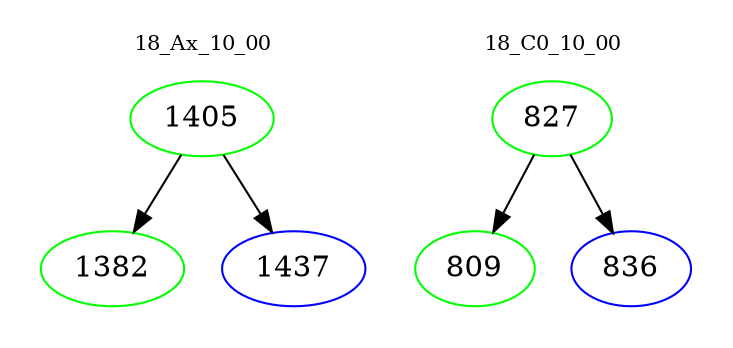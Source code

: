 digraph{
subgraph cluster_0 {
color = white
label = "18_Ax_10_00";
fontsize=10;
T0_1405 [label="1405", color="green"]
T0_1405 -> T0_1382 [color="black"]
T0_1382 [label="1382", color="green"]
T0_1405 -> T0_1437 [color="black"]
T0_1437 [label="1437", color="blue"]
}
subgraph cluster_1 {
color = white
label = "18_C0_10_00";
fontsize=10;
T1_827 [label="827", color="green"]
T1_827 -> T1_809 [color="black"]
T1_809 [label="809", color="green"]
T1_827 -> T1_836 [color="black"]
T1_836 [label="836", color="blue"]
}
}
